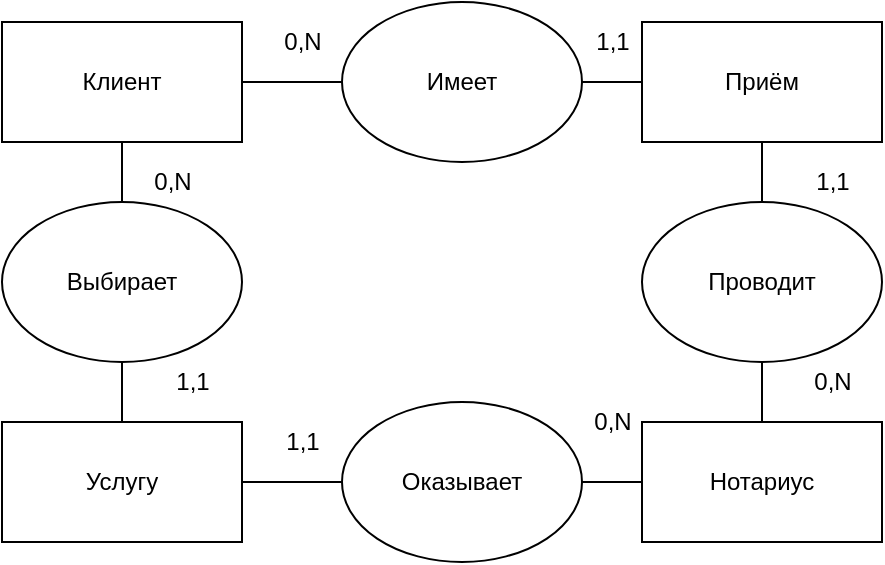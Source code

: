 <mxfile version="16.6.4" type="github">
  <diagram id="JLekVcvVURo9pmuGGaWN" name="Page-1">
    <mxGraphModel dx="751" dy="400" grid="1" gridSize="10" guides="1" tooltips="1" connect="1" arrows="1" fold="1" page="1" pageScale="1" pageWidth="827" pageHeight="1169" math="0" shadow="0">
      <root>
        <mxCell id="0" />
        <mxCell id="1" parent="0" />
        <mxCell id="vBtU6cMUMTJs7SO5Gppx-1" value="Клиент" style="rounded=0;whiteSpace=wrap;html=1;" vertex="1" parent="1">
          <mxGeometry x="80" y="90" width="120" height="60" as="geometry" />
        </mxCell>
        <mxCell id="vBtU6cMUMTJs7SO5Gppx-2" value="Приём" style="rounded=0;whiteSpace=wrap;html=1;" vertex="1" parent="1">
          <mxGeometry x="400" y="90" width="120" height="60" as="geometry" />
        </mxCell>
        <mxCell id="vBtU6cMUMTJs7SO5Gppx-3" value="Нотариус" style="rounded=0;whiteSpace=wrap;html=1;" vertex="1" parent="1">
          <mxGeometry x="400" y="290" width="120" height="60" as="geometry" />
        </mxCell>
        <mxCell id="vBtU6cMUMTJs7SO5Gppx-4" value="Услугу" style="rounded=0;whiteSpace=wrap;html=1;" vertex="1" parent="1">
          <mxGeometry x="80" y="290" width="120" height="60" as="geometry" />
        </mxCell>
        <mxCell id="vBtU6cMUMTJs7SO5Gppx-5" value="Имеет" style="ellipse;whiteSpace=wrap;html=1;" vertex="1" parent="1">
          <mxGeometry x="250" y="80" width="120" height="80" as="geometry" />
        </mxCell>
        <mxCell id="vBtU6cMUMTJs7SO5Gppx-6" value="Проводит" style="ellipse;whiteSpace=wrap;html=1;" vertex="1" parent="1">
          <mxGeometry x="400" y="180" width="120" height="80" as="geometry" />
        </mxCell>
        <mxCell id="vBtU6cMUMTJs7SO5Gppx-7" value="Оказывает" style="ellipse;whiteSpace=wrap;html=1;" vertex="1" parent="1">
          <mxGeometry x="250" y="280" width="120" height="80" as="geometry" />
        </mxCell>
        <mxCell id="vBtU6cMUMTJs7SO5Gppx-8" value="Выбирает" style="ellipse;whiteSpace=wrap;html=1;" vertex="1" parent="1">
          <mxGeometry x="80" y="180" width="120" height="80" as="geometry" />
        </mxCell>
        <mxCell id="vBtU6cMUMTJs7SO5Gppx-18" value="" style="endArrow=none;html=1;rounded=0;entryX=0;entryY=0.5;entryDx=0;entryDy=0;" edge="1" parent="1" target="vBtU6cMUMTJs7SO5Gppx-5">
          <mxGeometry width="50" height="50" relative="1" as="geometry">
            <mxPoint x="200" y="120" as="sourcePoint" />
            <mxPoint x="250" y="70" as="targetPoint" />
          </mxGeometry>
        </mxCell>
        <mxCell id="vBtU6cMUMTJs7SO5Gppx-20" value="" style="endArrow=none;html=1;rounded=0;exitX=0.5;exitY=0;exitDx=0;exitDy=0;entryX=0.5;entryY=1;entryDx=0;entryDy=0;" edge="1" parent="1" source="vBtU6cMUMTJs7SO5Gppx-6" target="vBtU6cMUMTJs7SO5Gppx-2">
          <mxGeometry width="50" height="50" relative="1" as="geometry">
            <mxPoint x="414" y="200" as="sourcePoint" />
            <mxPoint x="464" y="150" as="targetPoint" />
          </mxGeometry>
        </mxCell>
        <mxCell id="vBtU6cMUMTJs7SO5Gppx-21" value="" style="endArrow=none;html=1;rounded=0;exitX=0.5;exitY=0;exitDx=0;exitDy=0;" edge="1" parent="1" source="vBtU6cMUMTJs7SO5Gppx-3">
          <mxGeometry width="50" height="50" relative="1" as="geometry">
            <mxPoint x="410" y="310" as="sourcePoint" />
            <mxPoint x="460" y="260" as="targetPoint" />
          </mxGeometry>
        </mxCell>
        <mxCell id="vBtU6cMUMTJs7SO5Gppx-22" value="" style="endArrow=none;html=1;rounded=0;exitX=1;exitY=0.5;exitDx=0;exitDy=0;" edge="1" parent="1" source="vBtU6cMUMTJs7SO5Gppx-5">
          <mxGeometry width="50" height="50" relative="1" as="geometry">
            <mxPoint x="350" y="170" as="sourcePoint" />
            <mxPoint x="400" y="120" as="targetPoint" />
          </mxGeometry>
        </mxCell>
        <mxCell id="vBtU6cMUMTJs7SO5Gppx-24" value="" style="endArrow=none;html=1;rounded=0;exitX=1;exitY=0.5;exitDx=0;exitDy=0;" edge="1" parent="1" source="vBtU6cMUMTJs7SO5Gppx-7">
          <mxGeometry width="50" height="50" relative="1" as="geometry">
            <mxPoint x="350" y="370" as="sourcePoint" />
            <mxPoint x="400" y="320" as="targetPoint" />
          </mxGeometry>
        </mxCell>
        <mxCell id="vBtU6cMUMTJs7SO5Gppx-25" value="" style="endArrow=none;html=1;rounded=0;exitX=1;exitY=0.5;exitDx=0;exitDy=0;" edge="1" parent="1" source="vBtU6cMUMTJs7SO5Gppx-4">
          <mxGeometry width="50" height="50" relative="1" as="geometry">
            <mxPoint x="200" y="370" as="sourcePoint" />
            <mxPoint x="250" y="320" as="targetPoint" />
          </mxGeometry>
        </mxCell>
        <mxCell id="vBtU6cMUMTJs7SO5Gppx-26" value="" style="endArrow=none;html=1;rounded=0;exitX=0.5;exitY=0;exitDx=0;exitDy=0;" edge="1" parent="1" source="vBtU6cMUMTJs7SO5Gppx-4">
          <mxGeometry width="50" height="50" relative="1" as="geometry">
            <mxPoint x="90" y="310" as="sourcePoint" />
            <mxPoint x="140" y="260" as="targetPoint" />
          </mxGeometry>
        </mxCell>
        <mxCell id="vBtU6cMUMTJs7SO5Gppx-27" value="" style="endArrow=none;html=1;rounded=0;exitX=0.5;exitY=0;exitDx=0;exitDy=0;" edge="1" parent="1" source="vBtU6cMUMTJs7SO5Gppx-8">
          <mxGeometry width="50" height="50" relative="1" as="geometry">
            <mxPoint x="90" y="200" as="sourcePoint" />
            <mxPoint x="140" y="150" as="targetPoint" />
          </mxGeometry>
        </mxCell>
        <mxCell id="vBtU6cMUMTJs7SO5Gppx-29" value="0,N" style="text;html=1;align=center;verticalAlign=middle;resizable=0;points=[];autosize=1;strokeColor=none;fillColor=none;" vertex="1" parent="1">
          <mxGeometry x="215" y="90" width="30" height="20" as="geometry" />
        </mxCell>
        <mxCell id="vBtU6cMUMTJs7SO5Gppx-30" value="1,1" style="text;html=1;align=center;verticalAlign=middle;resizable=0;points=[];autosize=1;strokeColor=none;fillColor=none;" vertex="1" parent="1">
          <mxGeometry x="370" y="90" width="30" height="20" as="geometry" />
        </mxCell>
        <mxCell id="vBtU6cMUMTJs7SO5Gppx-31" value="0,N" style="text;html=1;align=center;verticalAlign=middle;resizable=0;points=[];autosize=1;strokeColor=none;fillColor=none;" vertex="1" parent="1">
          <mxGeometry x="370" y="280" width="30" height="20" as="geometry" />
        </mxCell>
        <mxCell id="vBtU6cMUMTJs7SO5Gppx-32" value="0,N" style="text;html=1;align=center;verticalAlign=middle;resizable=0;points=[];autosize=1;strokeColor=none;fillColor=none;" vertex="1" parent="1">
          <mxGeometry x="480" y="260" width="30" height="20" as="geometry" />
        </mxCell>
        <mxCell id="vBtU6cMUMTJs7SO5Gppx-33" value="1,1" style="text;html=1;align=center;verticalAlign=middle;resizable=0;points=[];autosize=1;strokeColor=none;fillColor=none;" vertex="1" parent="1">
          <mxGeometry x="480" y="160" width="30" height="20" as="geometry" />
        </mxCell>
        <mxCell id="vBtU6cMUMTJs7SO5Gppx-34" value="1,1" style="text;html=1;align=center;verticalAlign=middle;resizable=0;points=[];autosize=1;strokeColor=none;fillColor=none;" vertex="1" parent="1">
          <mxGeometry x="160" y="260" width="30" height="20" as="geometry" />
        </mxCell>
        <mxCell id="vBtU6cMUMTJs7SO5Gppx-35" value="1,1" style="text;html=1;align=center;verticalAlign=middle;resizable=0;points=[];autosize=1;strokeColor=none;fillColor=none;" vertex="1" parent="1">
          <mxGeometry x="215" y="290" width="30" height="20" as="geometry" />
        </mxCell>
        <mxCell id="vBtU6cMUMTJs7SO5Gppx-36" value="0,N" style="text;html=1;align=center;verticalAlign=middle;resizable=0;points=[];autosize=1;strokeColor=none;fillColor=none;" vertex="1" parent="1">
          <mxGeometry x="150" y="160" width="30" height="20" as="geometry" />
        </mxCell>
      </root>
    </mxGraphModel>
  </diagram>
</mxfile>
